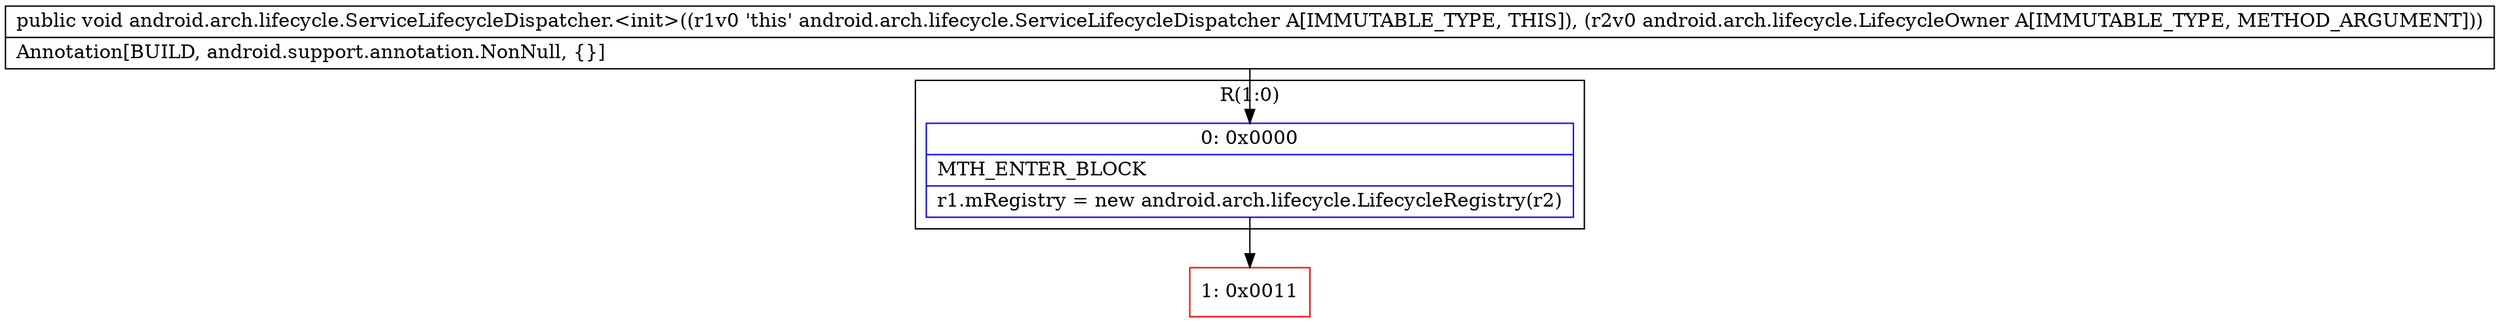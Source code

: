 digraph "CFG forandroid.arch.lifecycle.ServiceLifecycleDispatcher.\<init\>(Landroid\/arch\/lifecycle\/LifecycleOwner;)V" {
subgraph cluster_Region_137644054 {
label = "R(1:0)";
node [shape=record,color=blue];
Node_0 [shape=record,label="{0\:\ 0x0000|MTH_ENTER_BLOCK\l|r1.mRegistry = new android.arch.lifecycle.LifecycleRegistry(r2)\l}"];
}
Node_1 [shape=record,color=red,label="{1\:\ 0x0011}"];
MethodNode[shape=record,label="{public void android.arch.lifecycle.ServiceLifecycleDispatcher.\<init\>((r1v0 'this' android.arch.lifecycle.ServiceLifecycleDispatcher A[IMMUTABLE_TYPE, THIS]), (r2v0 android.arch.lifecycle.LifecycleOwner A[IMMUTABLE_TYPE, METHOD_ARGUMENT]))  | Annotation[BUILD, android.support.annotation.NonNull, \{\}]\l}"];
MethodNode -> Node_0;
Node_0 -> Node_1;
}

